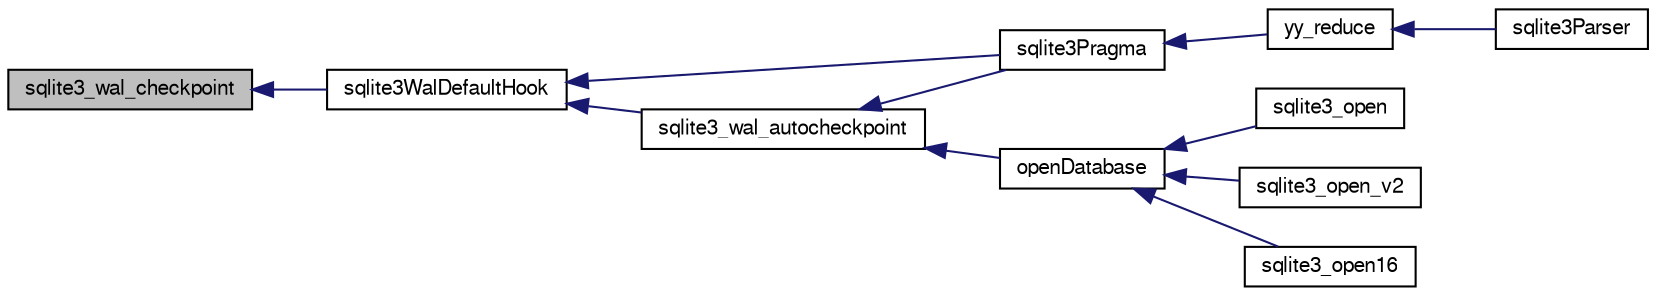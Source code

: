 digraph "sqlite3_wal_checkpoint"
{
  edge [fontname="FreeSans",fontsize="10",labelfontname="FreeSans",labelfontsize="10"];
  node [fontname="FreeSans",fontsize="10",shape=record];
  rankdir="LR";
  Node103856 [label="sqlite3_wal_checkpoint",height=0.2,width=0.4,color="black", fillcolor="grey75", style="filled", fontcolor="black"];
  Node103856 -> Node103857 [dir="back",color="midnightblue",fontsize="10",style="solid",fontname="FreeSans"];
  Node103857 [label="sqlite3WalDefaultHook",height=0.2,width=0.4,color="black", fillcolor="white", style="filled",URL="$sqlite3_8c.html#a4a9ed7c3fcab46b3d82eb79ede8c4f77"];
  Node103857 -> Node103858 [dir="back",color="midnightblue",fontsize="10",style="solid",fontname="FreeSans"];
  Node103858 [label="sqlite3Pragma",height=0.2,width=0.4,color="black", fillcolor="white", style="filled",URL="$sqlite3_8c.html#a111391370f58f8e6a6eca51fd34d62ed"];
  Node103858 -> Node103859 [dir="back",color="midnightblue",fontsize="10",style="solid",fontname="FreeSans"];
  Node103859 [label="yy_reduce",height=0.2,width=0.4,color="black", fillcolor="white", style="filled",URL="$sqlite3_8c.html#a7c419a9b25711c666a9a2449ef377f14"];
  Node103859 -> Node103860 [dir="back",color="midnightblue",fontsize="10",style="solid",fontname="FreeSans"];
  Node103860 [label="sqlite3Parser",height=0.2,width=0.4,color="black", fillcolor="white", style="filled",URL="$sqlite3_8c.html#a0327d71a5fabe0b6a343d78a2602e72a"];
  Node103857 -> Node103861 [dir="back",color="midnightblue",fontsize="10",style="solid",fontname="FreeSans"];
  Node103861 [label="sqlite3_wal_autocheckpoint",height=0.2,width=0.4,color="black", fillcolor="white", style="filled",URL="$sqlite3_8h.html#acdc3742b48372dce0e839ce0f89747be"];
  Node103861 -> Node103858 [dir="back",color="midnightblue",fontsize="10",style="solid",fontname="FreeSans"];
  Node103861 -> Node103862 [dir="back",color="midnightblue",fontsize="10",style="solid",fontname="FreeSans"];
  Node103862 [label="openDatabase",height=0.2,width=0.4,color="black", fillcolor="white", style="filled",URL="$sqlite3_8c.html#a6a9c3bc3a64234e863413f41db473758"];
  Node103862 -> Node103863 [dir="back",color="midnightblue",fontsize="10",style="solid",fontname="FreeSans"];
  Node103863 [label="sqlite3_open",height=0.2,width=0.4,color="black", fillcolor="white", style="filled",URL="$sqlite3_8h.html#a97ba966ed1acc38409786258268f5f71"];
  Node103862 -> Node103864 [dir="back",color="midnightblue",fontsize="10",style="solid",fontname="FreeSans"];
  Node103864 [label="sqlite3_open_v2",height=0.2,width=0.4,color="black", fillcolor="white", style="filled",URL="$sqlite3_8h.html#a140fe275b6975dc867cea50a65a217c4"];
  Node103862 -> Node103865 [dir="back",color="midnightblue",fontsize="10",style="solid",fontname="FreeSans"];
  Node103865 [label="sqlite3_open16",height=0.2,width=0.4,color="black", fillcolor="white", style="filled",URL="$sqlite3_8h.html#adbc401bb96713f32e553db32f6f3ca33"];
}
